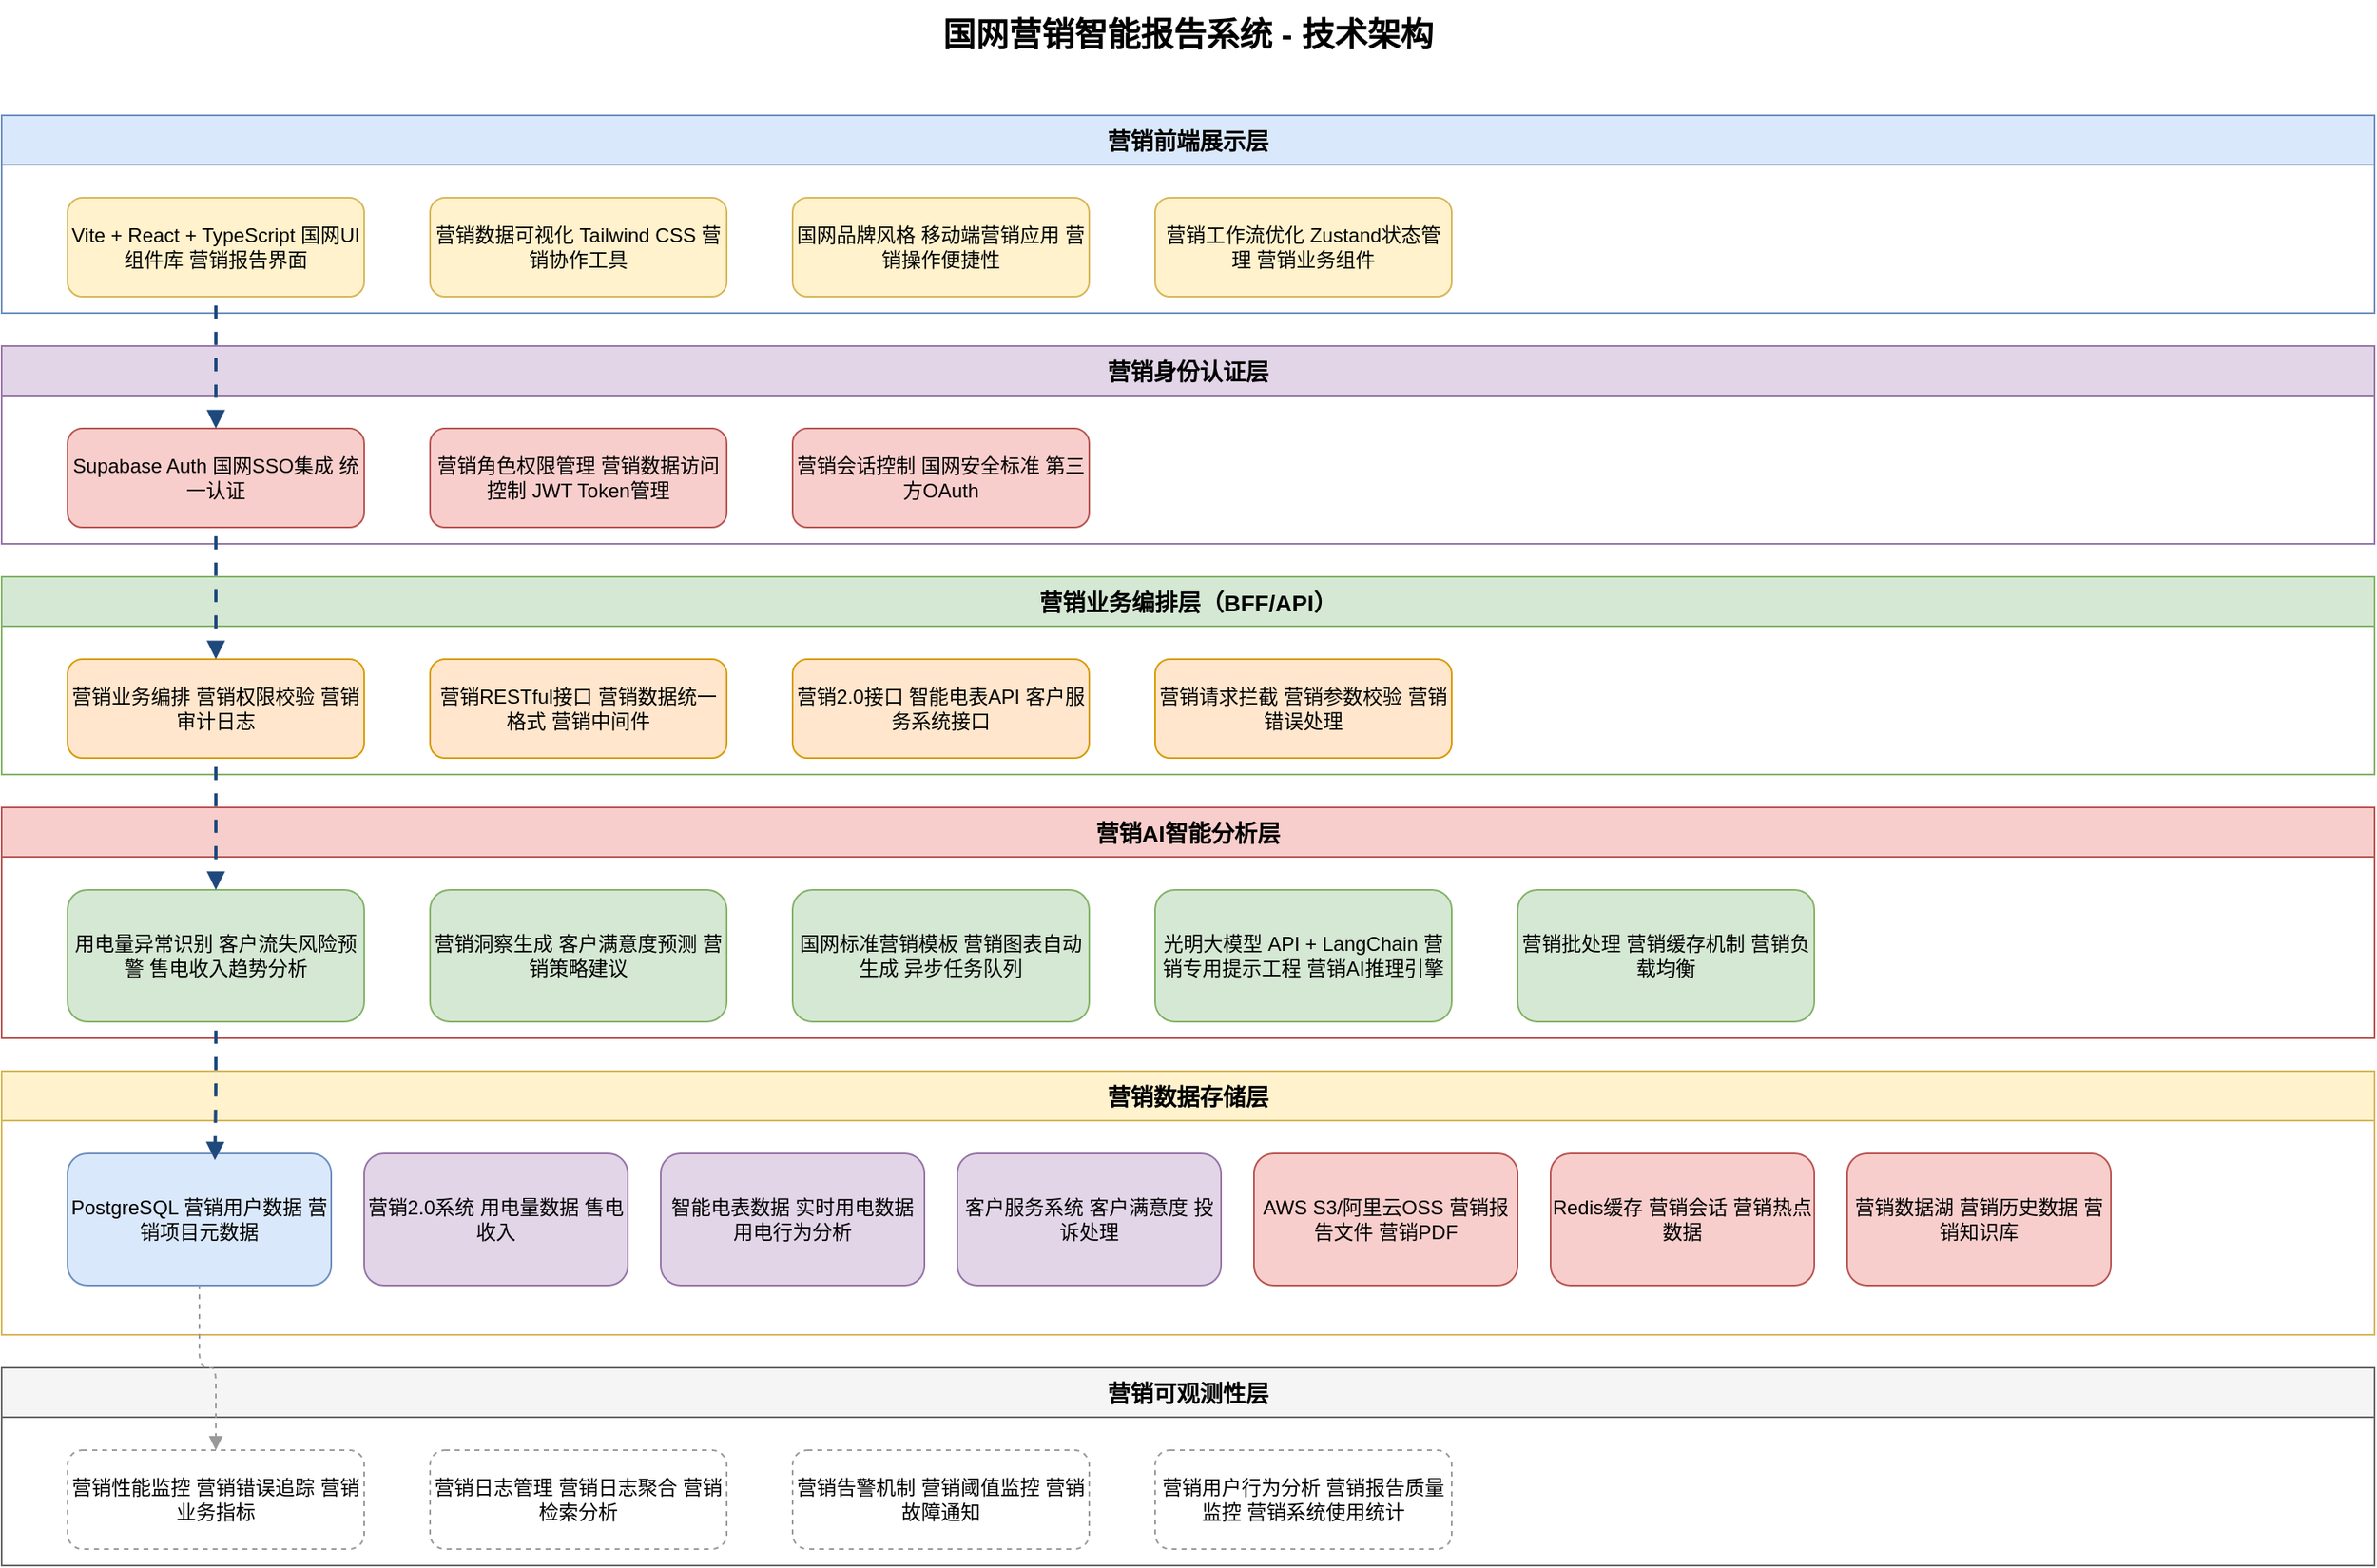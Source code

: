 <mxfile version="26.1.1">
  <diagram name="国网营销技术架构图" id="0">
    <mxGraphModel dx="1181" dy="644" grid="1" gridSize="10" guides="1" tooltips="1" connect="1" arrows="1" fold="1" page="1" pageScale="1" pageWidth="1600" pageHeight="1200" math="0" shadow="0">
      <root>
        <mxCell id="0" />
        <mxCell id="1" parent="0" />
        <mxCell id="title" value="国网营销智能报告系统 - 技术架构" style="text;html=1;strokeColor=none;fillColor=none;align=center;verticalAlign=middle;whiteSpace=wrap;rounded=0;fontSize=20;fontStyle=1;" parent="1" vertex="1">
          <mxGeometry x="600" y="30" width="400" height="40" as="geometry" />
        </mxCell>
        <mxCell id="frontend_layer" value="营销前端展示层" style="swimlane;fontStyle=1;horizontal=1;startSize=30;fillColor=#dae8fc;strokeColor=#6c8ebf;fontSize=14;" parent="1" vertex="1">
          <mxGeometry x="80" y="100" width="1440" height="120" as="geometry" />
        </mxCell>
        <mxCell id="f1" value="Vite + React + TypeScript    国网UI组件库    营销报告界面" style="rounded=1;whiteSpace=wrap;html=1;fillColor=#fff2cc;strokeColor=#d6b656;" parent="frontend_layer" vertex="1">
          <mxGeometry x="40" y="50" width="180" height="60" as="geometry" />
        </mxCell>
        <mxCell id="f2" value="营销数据可视化    Tailwind CSS    营销协作工具" style="rounded=1;whiteSpace=wrap;html=1;fillColor=#fff2cc;strokeColor=#d6b656;" parent="frontend_layer" vertex="1">
          <mxGeometry x="260" y="50" width="180" height="60" as="geometry" />
        </mxCell>
        <mxCell id="f3" value="国网品牌风格    移动端营销应用    营销操作便捷性" style="rounded=1;whiteSpace=wrap;html=1;fillColor=#fff2cc;strokeColor=#d6b656;" parent="frontend_layer" vertex="1">
          <mxGeometry x="480" y="50" width="180" height="60" as="geometry" />
        </mxCell>
        <mxCell id="f4" value="营销工作流优化    Zustand状态管理    营销业务组件" style="rounded=1;whiteSpace=wrap;html=1;fillColor=#fff2cc;strokeColor=#d6b656;" parent="frontend_layer" vertex="1">
          <mxGeometry x="700" y="50" width="180" height="60" as="geometry" />
        </mxCell>
        <mxCell id="auth_layer" value="营销身份认证层" style="swimlane;fontStyle=1;horizontal=1;startSize=30;fillColor=#e1d5e7;strokeColor=#9673a6;fontSize=14;" parent="1" vertex="1">
          <mxGeometry x="80" y="240" width="1440" height="120" as="geometry" />
        </mxCell>
        <mxCell id="a1" value="Supabase Auth    国网SSO集成    统一认证" style="rounded=1;whiteSpace=wrap;html=1;fillColor=#f8cecc;strokeColor=#b85450;" parent="auth_layer" vertex="1">
          <mxGeometry x="40" y="50" width="180" height="60" as="geometry" />
        </mxCell>
        <mxCell id="a2" value="营销角色权限管理    营销数据访问控制    JWT Token管理" style="rounded=1;whiteSpace=wrap;html=1;fillColor=#f8cecc;strokeColor=#b85450;" parent="auth_layer" vertex="1">
          <mxGeometry x="260" y="50" width="180" height="60" as="geometry" />
        </mxCell>
        <mxCell id="a3" value="营销会话控制    国网安全标准    第三方OAuth" style="rounded=1;whiteSpace=wrap;html=1;fillColor=#f8cecc;strokeColor=#b85450;" parent="auth_layer" vertex="1">
          <mxGeometry x="480" y="50" width="180" height="60" as="geometry" />
        </mxCell>
        <mxCell id="bff_layer" value="营销业务编排层（BFF/API）" style="swimlane;fontStyle=1;horizontal=1;startSize=30;fillColor=#d5e8d4;strokeColor=#82b366;fontSize=14;" parent="1" vertex="1">
          <mxGeometry x="80" y="380" width="1440" height="120" as="geometry" />
        </mxCell>
        <mxCell id="b1" value="营销业务编排    营销权限校验    营销审计日志" style="rounded=1;whiteSpace=wrap;html=1;fillColor=#ffe6cc;strokeColor=#d79b00;" parent="bff_layer" vertex="1">
          <mxGeometry x="40" y="50" width="180" height="60" as="geometry" />
        </mxCell>
        <mxCell id="b2" value="营销RESTful接口    营销数据统一格式    营销中间件" style="rounded=1;whiteSpace=wrap;html=1;fillColor=#ffe6cc;strokeColor=#d79b00;" parent="bff_layer" vertex="1">
          <mxGeometry x="260" y="50" width="180" height="60" as="geometry" />
        </mxCell>
        <mxCell id="b3" value="营销2.0接口    智能电表API    客户服务系统接口" style="rounded=1;whiteSpace=wrap;html=1;fillColor=#ffe6cc;strokeColor=#d79b00;" parent="bff_layer" vertex="1">
          <mxGeometry x="480" y="50" width="180" height="60" as="geometry" />
        </mxCell>
        <mxCell id="b4" value="营销请求拦截    营销参数校验    营销错误处理" style="rounded=1;whiteSpace=wrap;html=1;fillColor=#ffe6cc;strokeColor=#d79b00;" parent="bff_layer" vertex="1">
          <mxGeometry x="700" y="50" width="180" height="60" as="geometry" />
        </mxCell>
        <mxCell id="ai_layer" value="营销AI智能分析层" style="swimlane;fontStyle=1;horizontal=1;startSize=30;fillColor=#f8cecc;strokeColor=#b85450;fontSize=14;" parent="1" vertex="1">
          <mxGeometry x="80" y="520" width="1440" height="140" as="geometry" />
        </mxCell>
        <mxCell id="ai1" value="用电量异常识别    客户流失风险预警    售电收入趋势分析" style="rounded=1;whiteSpace=wrap;html=1;fillColor=#d5e8d4;strokeColor=#82b366;" parent="ai_layer" vertex="1">
          <mxGeometry x="40" y="50" width="180" height="80" as="geometry" />
        </mxCell>
        <mxCell id="ai2" value="营销洞察生成    客户满意度预测    营销策略建议" style="rounded=1;whiteSpace=wrap;html=1;fillColor=#d5e8d4;strokeColor=#82b366;" parent="ai_layer" vertex="1">
          <mxGeometry x="260" y="50" width="180" height="80" as="geometry" />
        </mxCell>
        <mxCell id="ai3" value="国网标准营销模板    营销图表自动生成    异步任务队列" style="rounded=1;whiteSpace=wrap;html=1;fillColor=#d5e8d4;strokeColor=#82b366;" parent="ai_layer" vertex="1">
          <mxGeometry x="480" y="50" width="180" height="80" as="geometry" />
        </mxCell>
        <mxCell id="ai4" value="光明大模型 API + LangChain    营销专用提示工程    营销AI推理引擎" style="rounded=1;whiteSpace=wrap;html=1;fillColor=#d5e8d4;strokeColor=#82b366;" parent="ai_layer" vertex="1">
          <mxGeometry x="700" y="50" width="180" height="80" as="geometry" />
        </mxCell>
        <mxCell id="ai5" value="营销批处理    营销缓存机制    营销负载均衡" style="rounded=1;whiteSpace=wrap;html=1;fillColor=#d5e8d4;strokeColor=#82b366;" parent="ai_layer" vertex="1">
          <mxGeometry x="920" y="50" width="180" height="80" as="geometry" />
        </mxCell>
        <mxCell id="data_layer" value="营销数据存储层" style="swimlane;fontStyle=1;horizontal=1;startSize=30;fillColor=#fff2cc;strokeColor=#d6b656;fontSize=14;" parent="1" vertex="1">
          <mxGeometry x="80" y="680" width="1440" height="160" as="geometry" />
        </mxCell>
        <mxCell id="d1" value="PostgreSQL    营销用户数据    营销项目元数据" style="rounded=1;whiteSpace=wrap;html=1;fillColor=#dae8fc;strokeColor=#6c8ebf;" parent="data_layer" vertex="1">
          <mxGeometry x="40" y="50" width="160" height="80" as="geometry" />
        </mxCell>
        <mxCell id="d2" value="营销2.0系统    用电量数据    售电收入" style="rounded=1;whiteSpace=wrap;html=1;fillColor=#e1d5e7;strokeColor=#9673a6;" parent="data_layer" vertex="1">
          <mxGeometry x="220" y="50" width="160" height="80" as="geometry" />
        </mxCell>
        <mxCell id="d3" value="智能电表数据    实时用电数据    用电行为分析" style="rounded=1;whiteSpace=wrap;html=1;fillColor=#e1d5e7;strokeColor=#9673a6;" parent="data_layer" vertex="1">
          <mxGeometry x="400" y="50" width="160" height="80" as="geometry" />
        </mxCell>
        <mxCell id="d4" value="客户服务系统    客户满意度    投诉处理" style="rounded=1;whiteSpace=wrap;html=1;fillColor=#e1d5e7;strokeColor=#9673a6;" parent="data_layer" vertex="1">
          <mxGeometry x="580" y="50" width="160" height="80" as="geometry" />
        </mxCell>
        <mxCell id="d5" value="AWS S3/阿里云OSS    营销报告文件    营销PDF" style="rounded=1;whiteSpace=wrap;html=1;fillColor=#f8cecc;strokeColor=#b85450;" parent="data_layer" vertex="1">
          <mxGeometry x="760" y="50" width="160" height="80" as="geometry" />
        </mxCell>
        <mxCell id="d6" value="Redis缓存    营销会话    营销热点数据" style="rounded=1;whiteSpace=wrap;html=1;fillColor=#f8cecc;strokeColor=#b85450;" parent="data_layer" vertex="1">
          <mxGeometry x="940" y="50" width="160" height="80" as="geometry" />
        </mxCell>
        <mxCell id="d7" value="营销数据湖    营销历史数据    营销知识库" style="rounded=1;whiteSpace=wrap;html=1;fillColor=#f8cecc;strokeColor=#b85450;" parent="data_layer" vertex="1">
          <mxGeometry x="1120" y="50" width="160" height="80" as="geometry" />
        </mxCell>
        <mxCell id="obs_layer" value="营销可观测性层" style="swimlane;fontStyle=1;horizontal=1;startSize=30;fillColor=#f5f5f5;strokeColor=#666666;fontSize=14;" parent="1" vertex="1">
          <mxGeometry x="80" y="860" width="1440" height="120" as="geometry" />
        </mxCell>
        <mxCell id="o1" value="营销性能监控    营销错误追踪    营销业务指标" style="rounded=1;whiteSpace=wrap;html=1;fillColor=#ffffff;strokeColor=#999999;dashed=1;" parent="obs_layer" vertex="1">
          <mxGeometry x="40" y="50" width="180" height="60" as="geometry" />
        </mxCell>
        <mxCell id="o2" value="营销日志管理    营销日志聚合    营销检索分析" style="rounded=1;whiteSpace=wrap;html=1;fillColor=#ffffff;strokeColor=#999999;dashed=1;" parent="obs_layer" vertex="1">
          <mxGeometry x="260" y="50" width="180" height="60" as="geometry" />
        </mxCell>
        <mxCell id="o3" value="营销告警机制    营销阈值监控    营销故障通知" style="rounded=1;whiteSpace=wrap;html=1;fillColor=#ffffff;strokeColor=#999999;dashed=1;" parent="obs_layer" vertex="1">
          <mxGeometry x="480" y="50" width="180" height="60" as="geometry" />
        </mxCell>
        <mxCell id="o4" value="营销用户行为分析    营销报告质量监控    营销系统使用统计" style="rounded=1;whiteSpace=wrap;html=1;fillColor=#ffffff;strokeColor=#999999;dashed=1;" parent="obs_layer" vertex="1">
          <mxGeometry x="700" y="50" width="180" height="60" as="geometry" />
        </mxCell>
        <mxCell id="flow1" style="edgeStyle=orthogonalEdgeStyle;orthogonalLoop=1;jettySize=auto;html=1;strokeWidth=2;strokeColor=#1f497d;endArrow=block;rounded=1;flowAnimation=1;" parent="1" source="f1" target="a1" edge="1">
          <mxGeometry relative="1" as="geometry" />
        </mxCell>
        <mxCell id="flow2" style="edgeStyle=orthogonalEdgeStyle;orthogonalLoop=1;jettySize=auto;html=1;strokeWidth=2;strokeColor=#1f497d;endArrow=block;rounded=1;flowAnimation=1;" parent="1" source="a1" target="b1" edge="1">
          <mxGeometry relative="1" as="geometry" />
        </mxCell>
        <mxCell id="flow3" style="edgeStyle=orthogonalEdgeStyle;orthogonalLoop=1;jettySize=auto;html=1;strokeWidth=2;strokeColor=#1f497d;endArrow=block;rounded=1;flowAnimation=1;" parent="1" source="b1" target="ai1" edge="1">
          <mxGeometry relative="1" as="geometry" />
        </mxCell>
        <mxCell id="flow4" style="edgeStyle=orthogonalEdgeStyle;orthogonalLoop=1;jettySize=auto;html=1;strokeWidth=2;strokeColor=#1f497d;endArrow=block;rounded=1;flowAnimation=1;entryX=0.559;entryY=0.05;entryDx=0;entryDy=0;entryPerimeter=0;" parent="1" source="ai1" target="d1" edge="1">
          <mxGeometry relative="1" as="geometry">
            <mxPoint x="210" y="720" as="targetPoint" />
          </mxGeometry>
        </mxCell>
        <mxCell id="flow5" style="edgeStyle=orthogonalEdgeStyle;orthogonalLoop=1;jettySize=auto;html=1;strokeWidth=1;strokeColor=#999999;endArrow=block;dashed=1;rounded=1;flowAnimation=1;" parent="1" source="d1" target="o1" edge="1">
          <mxGeometry relative="1" as="geometry" />
        </mxCell>
      </root>
    </mxGraphModel>
  </diagram>
</mxfile>
